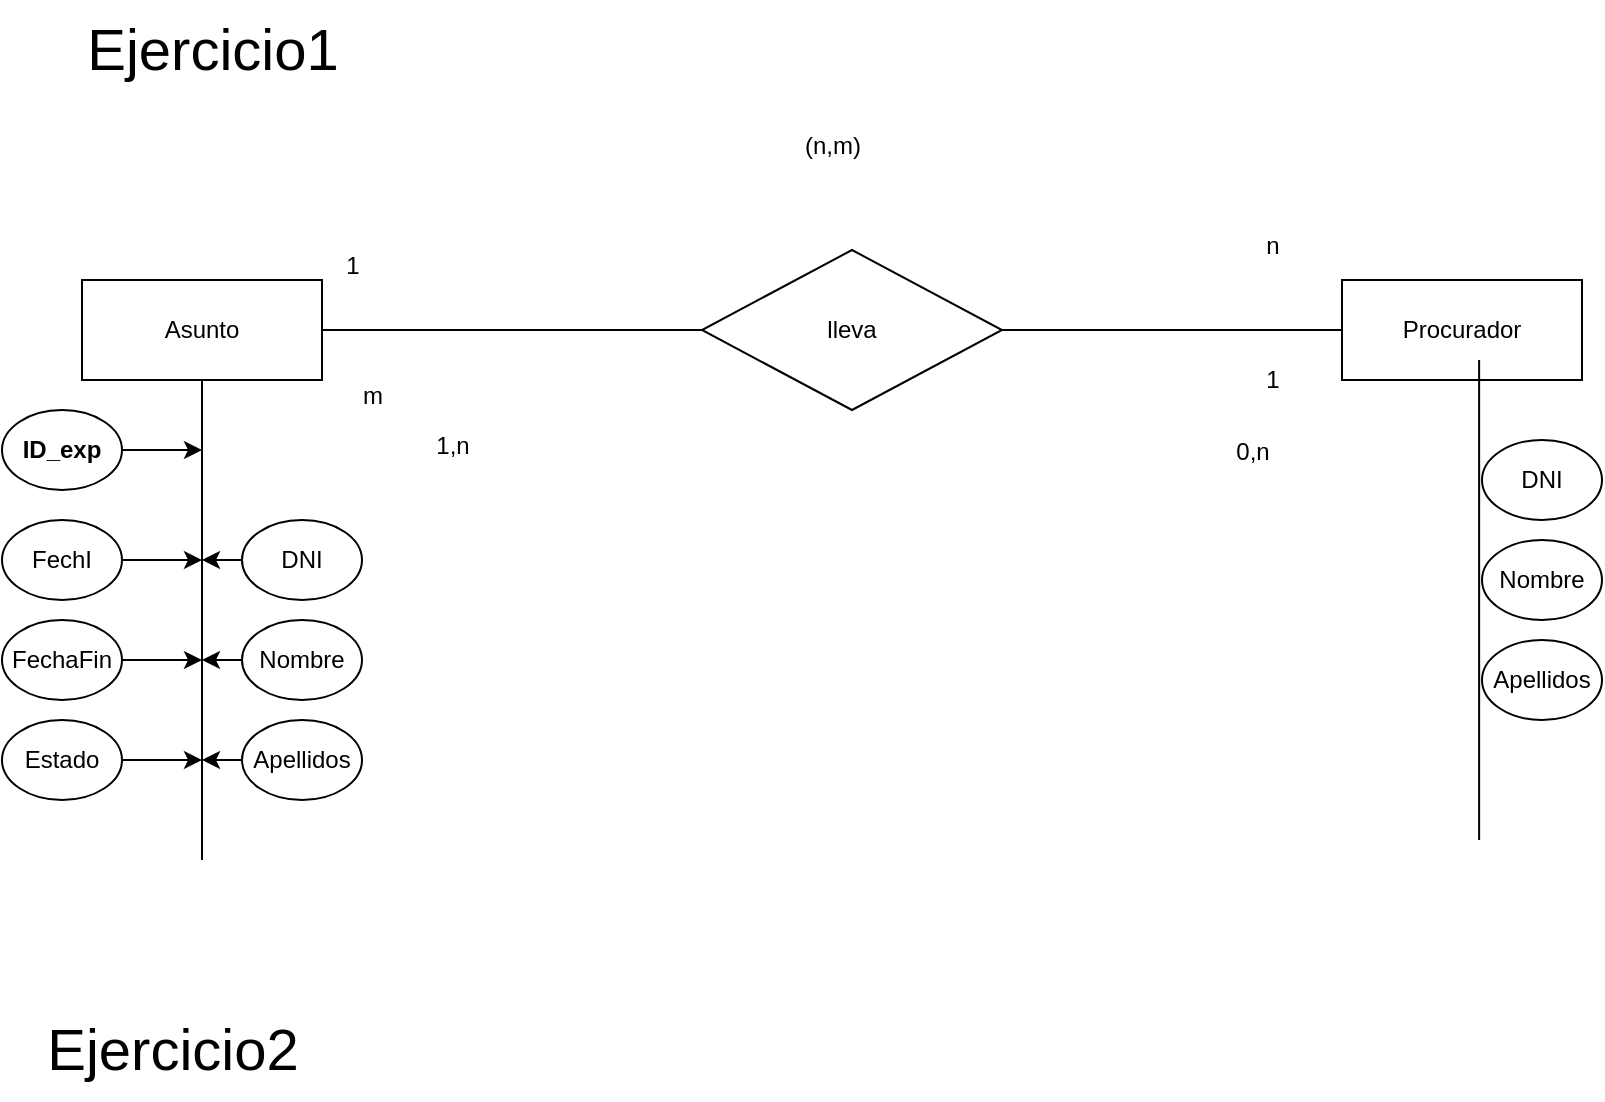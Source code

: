 <mxfile version="24.2.8" type="github">
  <diagram name="Page-1" id="wwm_jiluzmY_cTOXd-la">
    <mxGraphModel dx="1123" dy="656" grid="1" gridSize="10" guides="1" tooltips="1" connect="1" arrows="1" fold="1" page="1" pageScale="1" pageWidth="850" pageHeight="1100" math="0" shadow="0">
      <root>
        <mxCell id="0" />
        <mxCell id="1" parent="0" />
        <mxCell id="TuoZHAbiJL77ypIdJXH1-1" value="&lt;font style=&quot;font-size: 29px;&quot;&gt;Ejercicio1&lt;/font&gt;" style="text;html=1;align=center;verticalAlign=middle;resizable=0;points=[];autosize=1;strokeColor=none;fillColor=none;" vertex="1" parent="1">
          <mxGeometry x="55" width="150" height="50" as="geometry" />
        </mxCell>
        <mxCell id="TuoZHAbiJL77ypIdJXH1-34" style="edgeStyle=orthogonalEdgeStyle;rounded=0;orthogonalLoop=1;jettySize=auto;html=1;entryX=0;entryY=0.5;entryDx=0;entryDy=0;endArrow=none;endFill=0;" edge="1" parent="1" source="TuoZHAbiJL77ypIdJXH1-3" target="TuoZHAbiJL77ypIdJXH1-5">
          <mxGeometry relative="1" as="geometry" />
        </mxCell>
        <mxCell id="TuoZHAbiJL77ypIdJXH1-3" value="Asunto" style="rounded=0;whiteSpace=wrap;html=1;" vertex="1" parent="1">
          <mxGeometry x="65" y="140" width="120" height="50" as="geometry" />
        </mxCell>
        <mxCell id="TuoZHAbiJL77ypIdJXH1-4" value="Procurador" style="rounded=0;whiteSpace=wrap;html=1;" vertex="1" parent="1">
          <mxGeometry x="695" y="140" width="120" height="50" as="geometry" />
        </mxCell>
        <mxCell id="TuoZHAbiJL77ypIdJXH1-35" style="edgeStyle=orthogonalEdgeStyle;rounded=0;orthogonalLoop=1;jettySize=auto;html=1;endArrow=none;endFill=0;" edge="1" parent="1" source="TuoZHAbiJL77ypIdJXH1-5" target="TuoZHAbiJL77ypIdJXH1-4">
          <mxGeometry relative="1" as="geometry" />
        </mxCell>
        <mxCell id="TuoZHAbiJL77ypIdJXH1-5" value="lleva" style="rhombus;whiteSpace=wrap;html=1;" vertex="1" parent="1">
          <mxGeometry x="375" y="125" width="150" height="80" as="geometry" />
        </mxCell>
        <mxCell id="TuoZHAbiJL77ypIdJXH1-10" value="" style="endArrow=none;html=1;rounded=0;entryX=0.5;entryY=1;entryDx=0;entryDy=0;" edge="1" parent="1" target="TuoZHAbiJL77ypIdJXH1-3">
          <mxGeometry width="50" height="50" relative="1" as="geometry">
            <mxPoint x="125" y="430" as="sourcePoint" />
            <mxPoint x="285" y="250" as="targetPoint" />
          </mxGeometry>
        </mxCell>
        <mxCell id="TuoZHAbiJL77ypIdJXH1-12" style="edgeStyle=orthogonalEdgeStyle;rounded=0;orthogonalLoop=1;jettySize=auto;html=1;" edge="1" parent="1" source="TuoZHAbiJL77ypIdJXH1-11">
          <mxGeometry relative="1" as="geometry">
            <mxPoint x="125" y="225" as="targetPoint" />
          </mxGeometry>
        </mxCell>
        <mxCell id="TuoZHAbiJL77ypIdJXH1-11" value="&lt;b&gt;ID_exp&lt;/b&gt;" style="ellipse;whiteSpace=wrap;html=1;" vertex="1" parent="1">
          <mxGeometry x="25" y="205" width="60" height="40" as="geometry" />
        </mxCell>
        <mxCell id="TuoZHAbiJL77ypIdJXH1-20" style="edgeStyle=orthogonalEdgeStyle;rounded=0;orthogonalLoop=1;jettySize=auto;html=1;" edge="1" parent="1" source="TuoZHAbiJL77ypIdJXH1-14">
          <mxGeometry relative="1" as="geometry">
            <mxPoint x="125" y="280" as="targetPoint" />
          </mxGeometry>
        </mxCell>
        <mxCell id="TuoZHAbiJL77ypIdJXH1-14" value="FechI" style="ellipse;whiteSpace=wrap;html=1;" vertex="1" parent="1">
          <mxGeometry x="25" y="260" width="60" height="40" as="geometry" />
        </mxCell>
        <mxCell id="TuoZHAbiJL77ypIdJXH1-21" style="edgeStyle=orthogonalEdgeStyle;rounded=0;orthogonalLoop=1;jettySize=auto;html=1;" edge="1" parent="1" source="TuoZHAbiJL77ypIdJXH1-15">
          <mxGeometry relative="1" as="geometry">
            <mxPoint x="125" y="330" as="targetPoint" />
          </mxGeometry>
        </mxCell>
        <mxCell id="TuoZHAbiJL77ypIdJXH1-15" value="FechaFin" style="ellipse;whiteSpace=wrap;html=1;" vertex="1" parent="1">
          <mxGeometry x="25" y="310" width="60" height="40" as="geometry" />
        </mxCell>
        <mxCell id="TuoZHAbiJL77ypIdJXH1-29" style="edgeStyle=orthogonalEdgeStyle;rounded=0;orthogonalLoop=1;jettySize=auto;html=1;" edge="1" parent="1" source="TuoZHAbiJL77ypIdJXH1-16">
          <mxGeometry relative="1" as="geometry">
            <mxPoint x="125" y="380" as="targetPoint" />
          </mxGeometry>
        </mxCell>
        <mxCell id="TuoZHAbiJL77ypIdJXH1-16" value="Estado" style="ellipse;whiteSpace=wrap;html=1;" vertex="1" parent="1">
          <mxGeometry x="25" y="360" width="60" height="40" as="geometry" />
        </mxCell>
        <mxCell id="TuoZHAbiJL77ypIdJXH1-26" style="edgeStyle=orthogonalEdgeStyle;rounded=0;orthogonalLoop=1;jettySize=auto;html=1;" edge="1" parent="1" source="TuoZHAbiJL77ypIdJXH1-17">
          <mxGeometry relative="1" as="geometry">
            <mxPoint x="125" y="280" as="targetPoint" />
          </mxGeometry>
        </mxCell>
        <mxCell id="TuoZHAbiJL77ypIdJXH1-17" value="DNI" style="ellipse;whiteSpace=wrap;html=1;" vertex="1" parent="1">
          <mxGeometry x="145" y="260" width="60" height="40" as="geometry" />
        </mxCell>
        <mxCell id="TuoZHAbiJL77ypIdJXH1-27" style="edgeStyle=orthogonalEdgeStyle;rounded=0;orthogonalLoop=1;jettySize=auto;html=1;" edge="1" parent="1" source="TuoZHAbiJL77ypIdJXH1-18">
          <mxGeometry relative="1" as="geometry">
            <mxPoint x="125" y="330" as="targetPoint" />
          </mxGeometry>
        </mxCell>
        <mxCell id="TuoZHAbiJL77ypIdJXH1-18" value="Nombre" style="ellipse;whiteSpace=wrap;html=1;" vertex="1" parent="1">
          <mxGeometry x="145" y="310" width="60" height="40" as="geometry" />
        </mxCell>
        <mxCell id="TuoZHAbiJL77ypIdJXH1-28" style="edgeStyle=orthogonalEdgeStyle;rounded=0;orthogonalLoop=1;jettySize=auto;html=1;" edge="1" parent="1" source="TuoZHAbiJL77ypIdJXH1-19">
          <mxGeometry relative="1" as="geometry">
            <mxPoint x="125" y="380" as="targetPoint" />
          </mxGeometry>
        </mxCell>
        <mxCell id="TuoZHAbiJL77ypIdJXH1-19" value="Apellidos" style="ellipse;whiteSpace=wrap;html=1;" vertex="1" parent="1">
          <mxGeometry x="145" y="360" width="60" height="40" as="geometry" />
        </mxCell>
        <mxCell id="TuoZHAbiJL77ypIdJXH1-30" value="DNI" style="ellipse;whiteSpace=wrap;html=1;" vertex="1" parent="1">
          <mxGeometry x="765" y="220" width="60" height="40" as="geometry" />
        </mxCell>
        <mxCell id="TuoZHAbiJL77ypIdJXH1-31" value="Nombre" style="ellipse;whiteSpace=wrap;html=1;" vertex="1" parent="1">
          <mxGeometry x="765" y="270" width="60" height="40" as="geometry" />
        </mxCell>
        <mxCell id="TuoZHAbiJL77ypIdJXH1-32" value="Apellidos" style="ellipse;whiteSpace=wrap;html=1;" vertex="1" parent="1">
          <mxGeometry x="765" y="320" width="60" height="40" as="geometry" />
        </mxCell>
        <mxCell id="TuoZHAbiJL77ypIdJXH1-33" value="" style="endArrow=none;html=1;rounded=0;entryX=0.5;entryY=1;entryDx=0;entryDy=0;" edge="1" parent="1">
          <mxGeometry width="50" height="50" relative="1" as="geometry">
            <mxPoint x="763.57" y="420" as="sourcePoint" />
            <mxPoint x="763.57" y="180" as="targetPoint" />
          </mxGeometry>
        </mxCell>
        <mxCell id="TuoZHAbiJL77ypIdJXH1-36" value="1" style="text;html=1;align=center;verticalAlign=middle;resizable=0;points=[];autosize=1;strokeColor=none;fillColor=none;" vertex="1" parent="1">
          <mxGeometry x="185" y="118" width="30" height="30" as="geometry" />
        </mxCell>
        <mxCell id="TuoZHAbiJL77ypIdJXH1-37" value="n" style="text;html=1;align=center;verticalAlign=middle;resizable=0;points=[];autosize=1;strokeColor=none;fillColor=none;" vertex="1" parent="1">
          <mxGeometry x="645" y="108" width="30" height="30" as="geometry" />
        </mxCell>
        <mxCell id="TuoZHAbiJL77ypIdJXH1-38" value="1" style="text;html=1;align=center;verticalAlign=middle;resizable=0;points=[];autosize=1;strokeColor=none;fillColor=none;" vertex="1" parent="1">
          <mxGeometry x="645" y="175" width="30" height="30" as="geometry" />
        </mxCell>
        <mxCell id="TuoZHAbiJL77ypIdJXH1-39" value="m&lt;div&gt;&lt;br&gt;&lt;/div&gt;" style="text;html=1;align=center;verticalAlign=middle;resizable=0;points=[];autosize=1;strokeColor=none;fillColor=none;" vertex="1" parent="1">
          <mxGeometry x="195" y="185" width="30" height="40" as="geometry" />
        </mxCell>
        <mxCell id="TuoZHAbiJL77ypIdJXH1-40" value="(n,m)" style="text;html=1;align=center;verticalAlign=middle;resizable=0;points=[];autosize=1;strokeColor=none;fillColor=none;" vertex="1" parent="1">
          <mxGeometry x="415" y="58" width="50" height="30" as="geometry" />
        </mxCell>
        <mxCell id="TuoZHAbiJL77ypIdJXH1-41" value="1,n" style="text;html=1;align=center;verticalAlign=middle;resizable=0;points=[];autosize=1;strokeColor=none;fillColor=none;" vertex="1" parent="1">
          <mxGeometry x="230" y="208" width="40" height="30" as="geometry" />
        </mxCell>
        <mxCell id="TuoZHAbiJL77ypIdJXH1-42" value="0,n&lt;div&gt;&lt;br&gt;&lt;/div&gt;" style="text;html=1;align=center;verticalAlign=middle;resizable=0;points=[];autosize=1;strokeColor=none;fillColor=none;" vertex="1" parent="1">
          <mxGeometry x="630" y="213" width="40" height="40" as="geometry" />
        </mxCell>
        <mxCell id="TuoZHAbiJL77ypIdJXH1-43" value="&lt;font style=&quot;font-size: 29px;&quot;&gt;Ejercicio2&lt;/font&gt;" style="text;html=1;align=center;verticalAlign=middle;resizable=0;points=[];autosize=1;strokeColor=none;fillColor=none;" vertex="1" parent="1">
          <mxGeometry x="35" y="500" width="150" height="50" as="geometry" />
        </mxCell>
      </root>
    </mxGraphModel>
  </diagram>
</mxfile>
